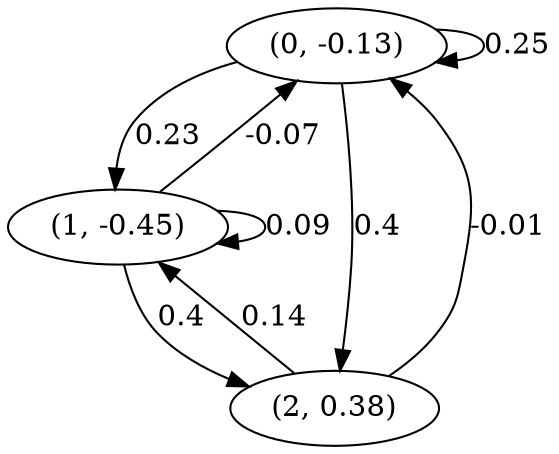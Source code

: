 digraph {
    0 [ label = "(0, -0.13)" ]
    1 [ label = "(1, -0.45)" ]
    2 [ label = "(2, 0.38)" ]
    0 -> 0 [ label = "0.25" ]
    1 -> 1 [ label = "0.09" ]
    1 -> 0 [ label = "-0.07" ]
    2 -> 0 [ label = "-0.01" ]
    0 -> 1 [ label = "0.23" ]
    2 -> 1 [ label = "0.14" ]
    0 -> 2 [ label = "0.4" ]
    1 -> 2 [ label = "0.4" ]
}

